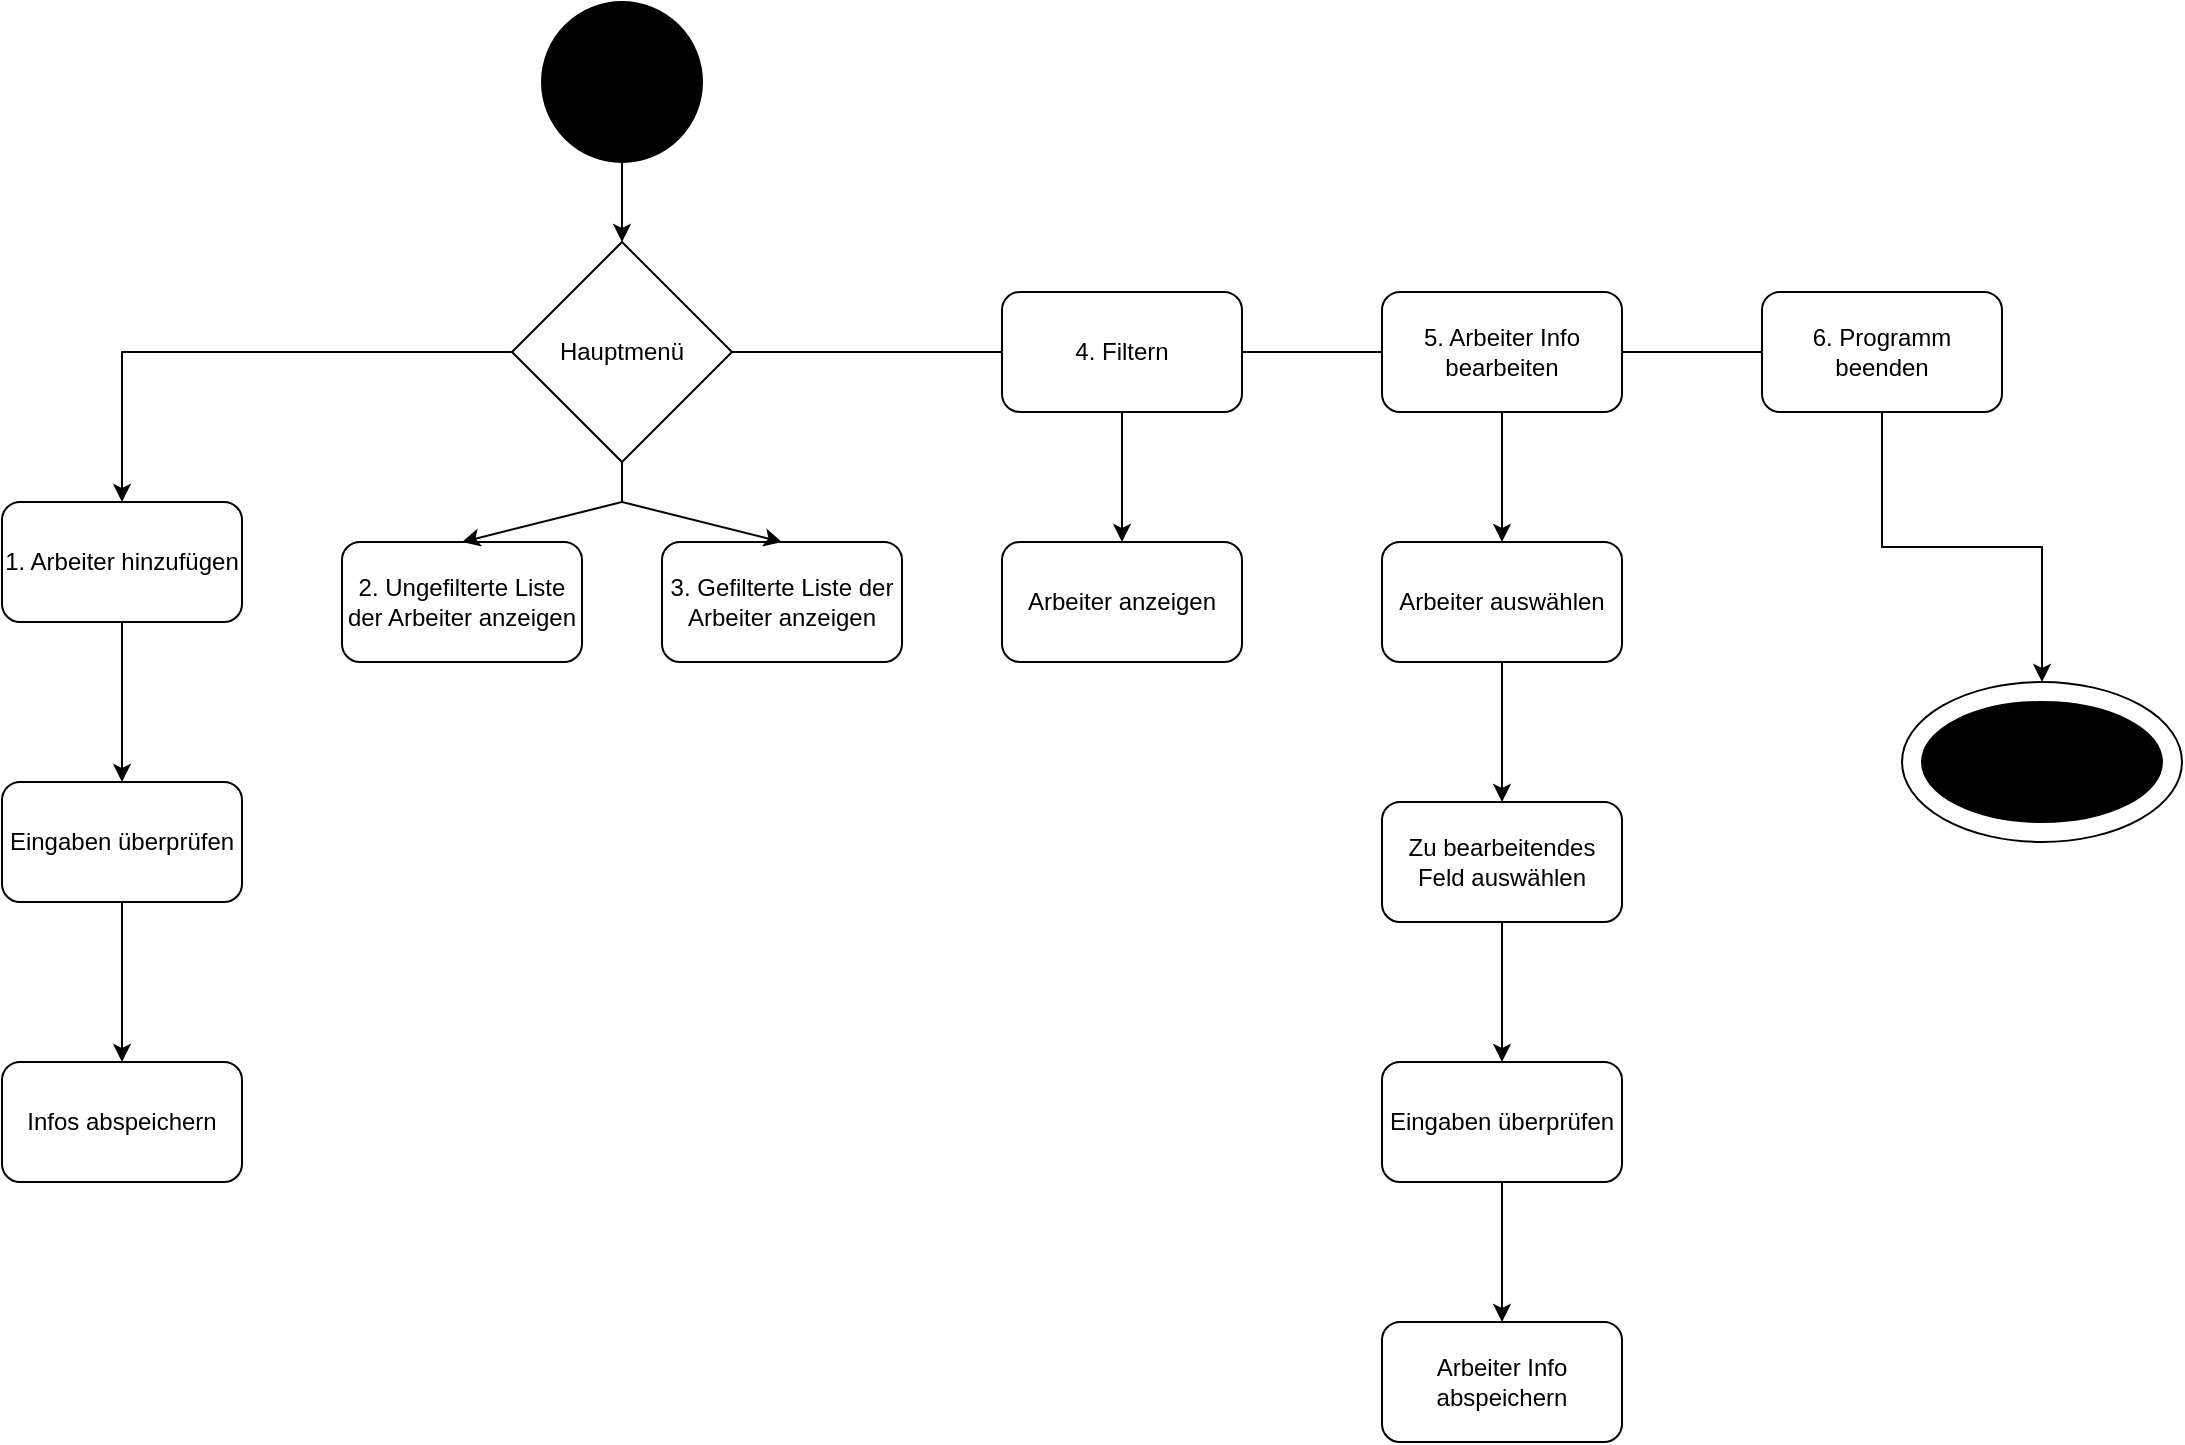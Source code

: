 <mxfile version="19.0.1" type="device"><diagram id="kInfVaSVncetRjtLPhIv" name="Seite-1"><mxGraphModel dx="1278" dy="641" grid="1" gridSize="10" guides="1" tooltips="1" connect="1" arrows="1" fold="1" page="1" pageScale="1" pageWidth="827" pageHeight="1169" math="0" shadow="0"><root><mxCell id="0"/><mxCell id="1" parent="0"/><mxCell id="GOfNAX2zt_sY52bD3fN9-7" value="" style="edgeStyle=orthogonalEdgeStyle;rounded=0;orthogonalLoop=1;jettySize=auto;html=1;" parent="1" source="GOfNAX2zt_sY52bD3fN9-1" target="GOfNAX2zt_sY52bD3fN9-6" edge="1"><mxGeometry relative="1" as="geometry"/></mxCell><mxCell id="GOfNAX2zt_sY52bD3fN9-1" value="" style="ellipse;whiteSpace=wrap;html=1;aspect=fixed;fillColor=#000000;" parent="1" vertex="1"><mxGeometry x="360" y="40" width="80" height="80" as="geometry"/></mxCell><mxCell id="GOfNAX2zt_sY52bD3fN9-9" value="" style="edgeStyle=orthogonalEdgeStyle;rounded=0;orthogonalLoop=1;jettySize=auto;html=1;" parent="1" source="GOfNAX2zt_sY52bD3fN9-6" target="GOfNAX2zt_sY52bD3fN9-8" edge="1"><mxGeometry relative="1" as="geometry"/></mxCell><mxCell id="GOfNAX2zt_sY52bD3fN9-6" value="Hauptmenü" style="rhombus;whiteSpace=wrap;html=1;fillColor=#FFFFFF;" parent="1" vertex="1"><mxGeometry x="345" y="160" width="110" height="110" as="geometry"/></mxCell><mxCell id="GOfNAX2zt_sY52bD3fN9-15" value="" style="edgeStyle=orthogonalEdgeStyle;rounded=0;orthogonalLoop=1;jettySize=auto;html=1;" parent="1" source="GOfNAX2zt_sY52bD3fN9-8" target="GOfNAX2zt_sY52bD3fN9-14" edge="1"><mxGeometry relative="1" as="geometry"/></mxCell><mxCell id="GOfNAX2zt_sY52bD3fN9-8" value="1. Arbeiter hinzufügen" style="rounded=1;whiteSpace=wrap;html=1;fillColor=#FFFFFF;" parent="1" vertex="1"><mxGeometry x="90" y="290" width="120" height="60" as="geometry"/></mxCell><mxCell id="GOfNAX2zt_sY52bD3fN9-10" value="3. Gefilterte Liste der Arbeiter anzeigen" style="rounded=1;whiteSpace=wrap;html=1;fillColor=#FFFFFF;" parent="1" vertex="1"><mxGeometry x="420" y="310" width="120" height="60" as="geometry"/></mxCell><mxCell id="GOfNAX2zt_sY52bD3fN9-12" value="2. Ungefilterte Liste der Arbeiter anzeigen" style="rounded=1;whiteSpace=wrap;html=1;fillColor=#FFFFFF;" parent="1" vertex="1"><mxGeometry x="260" y="310" width="120" height="60" as="geometry"/></mxCell><mxCell id="GOfNAX2zt_sY52bD3fN9-17" value="" style="edgeStyle=orthogonalEdgeStyle;rounded=0;orthogonalLoop=1;jettySize=auto;html=1;" parent="1" source="GOfNAX2zt_sY52bD3fN9-14" target="GOfNAX2zt_sY52bD3fN9-16" edge="1"><mxGeometry relative="1" as="geometry"/></mxCell><mxCell id="GOfNAX2zt_sY52bD3fN9-14" value="Eingaben überprüfen" style="whiteSpace=wrap;html=1;fillColor=#FFFFFF;rounded=1;" parent="1" vertex="1"><mxGeometry x="90" y="430" width="120" height="60" as="geometry"/></mxCell><mxCell id="GOfNAX2zt_sY52bD3fN9-16" value="Infos abspeichern" style="whiteSpace=wrap;html=1;fillColor=#FFFFFF;rounded=1;" parent="1" vertex="1"><mxGeometry x="90" y="570" width="120" height="60" as="geometry"/></mxCell><mxCell id="GOfNAX2zt_sY52bD3fN9-38" value="" style="edgeStyle=orthogonalEdgeStyle;rounded=0;orthogonalLoop=1;jettySize=auto;html=1;fontFamily=Helvetica;fontSize=12;fontColor=default;" parent="1" source="GOfNAX2zt_sY52bD3fN9-23" target="GOfNAX2zt_sY52bD3fN9-37" edge="1"><mxGeometry relative="1" as="geometry"/></mxCell><mxCell id="GOfNAX2zt_sY52bD3fN9-23" value="4. Filtern" style="rounded=1;whiteSpace=wrap;html=1;fontFamily=Helvetica;fontSize=12;fontColor=default;strokeColor=default;fillColor=#FFFFFF;" parent="1" vertex="1"><mxGeometry x="590" y="185" width="120" height="60" as="geometry"/></mxCell><mxCell id="GOfNAX2zt_sY52bD3fN9-29" value="" style="endArrow=classic;html=1;rounded=0;fontFamily=Helvetica;fontSize=12;fontColor=default;exitX=0.5;exitY=1;exitDx=0;exitDy=0;entryX=0.5;entryY=0;entryDx=0;entryDy=0;" parent="1" source="GOfNAX2zt_sY52bD3fN9-6" target="GOfNAX2zt_sY52bD3fN9-10" edge="1"><mxGeometry width="50" height="50" relative="1" as="geometry"><mxPoint x="660" y="510" as="sourcePoint"/><mxPoint x="710" y="460" as="targetPoint"/><Array as="points"><mxPoint x="400" y="290"/></Array></mxGeometry></mxCell><mxCell id="GOfNAX2zt_sY52bD3fN9-30" value="" style="endArrow=classic;html=1;rounded=0;fontFamily=Helvetica;fontSize=12;fontColor=default;entryX=0.5;entryY=0;entryDx=0;entryDy=0;" parent="1" target="GOfNAX2zt_sY52bD3fN9-12" edge="1"><mxGeometry width="50" height="50" relative="1" as="geometry"><mxPoint x="400" y="270" as="sourcePoint"/><mxPoint x="710" y="460" as="targetPoint"/><Array as="points"><mxPoint x="400" y="290"/></Array></mxGeometry></mxCell><mxCell id="GOfNAX2zt_sY52bD3fN9-32" value="" style="endArrow=none;html=1;rounded=0;fontFamily=Helvetica;fontSize=12;fontColor=default;exitX=1;exitY=0.5;exitDx=0;exitDy=0;entryX=0;entryY=0.5;entryDx=0;entryDy=0;" parent="1" source="GOfNAX2zt_sY52bD3fN9-6" target="GOfNAX2zt_sY52bD3fN9-23" edge="1"><mxGeometry width="50" height="50" relative="1" as="geometry"><mxPoint x="660" y="510" as="sourcePoint"/><mxPoint x="710" y="460" as="targetPoint"/></mxGeometry></mxCell><mxCell id="GOfNAX2zt_sY52bD3fN9-40" value="" style="edgeStyle=orthogonalEdgeStyle;rounded=0;orthogonalLoop=1;jettySize=auto;html=1;fontFamily=Helvetica;fontSize=12;fontColor=default;" parent="1" source="GOfNAX2zt_sY52bD3fN9-33" target="GOfNAX2zt_sY52bD3fN9-39" edge="1"><mxGeometry relative="1" as="geometry"/></mxCell><mxCell id="GOfNAX2zt_sY52bD3fN9-33" value="5. Arbeiter Info bearbeiten" style="rounded=1;whiteSpace=wrap;html=1;fontFamily=Helvetica;fontSize=12;fontColor=default;strokeColor=default;fillColor=#FFFFFF;" parent="1" vertex="1"><mxGeometry x="780" y="185" width="120" height="60" as="geometry"/></mxCell><mxCell id="GOfNAX2zt_sY52bD3fN9-48" value="" style="edgeStyle=orthogonalEdgeStyle;rounded=0;orthogonalLoop=1;jettySize=auto;html=1;fontFamily=Helvetica;fontSize=12;fontColor=default;" parent="1" source="GOfNAX2zt_sY52bD3fN9-34" target="GOfNAX2zt_sY52bD3fN9-47" edge="1"><mxGeometry relative="1" as="geometry"/></mxCell><mxCell id="GOfNAX2zt_sY52bD3fN9-34" value="6. Programm beenden" style="rounded=1;whiteSpace=wrap;html=1;fontFamily=Helvetica;fontSize=12;fontColor=default;strokeColor=default;fillColor=#FFFFFF;" parent="1" vertex="1"><mxGeometry x="970" y="185" width="120" height="60" as="geometry"/></mxCell><mxCell id="GOfNAX2zt_sY52bD3fN9-35" value="" style="endArrow=none;html=1;rounded=0;fontFamily=Helvetica;fontSize=12;fontColor=default;exitX=1;exitY=0.5;exitDx=0;exitDy=0;entryX=0;entryY=0.5;entryDx=0;entryDy=0;" parent="1" source="GOfNAX2zt_sY52bD3fN9-23" target="GOfNAX2zt_sY52bD3fN9-33" edge="1"><mxGeometry width="50" height="50" relative="1" as="geometry"><mxPoint x="810" y="510" as="sourcePoint"/><mxPoint x="860" y="460" as="targetPoint"/></mxGeometry></mxCell><mxCell id="GOfNAX2zt_sY52bD3fN9-36" value="" style="endArrow=none;html=1;rounded=0;fontFamily=Helvetica;fontSize=12;fontColor=default;exitX=1;exitY=0.5;exitDx=0;exitDy=0;entryX=0;entryY=0.5;entryDx=0;entryDy=0;" parent="1" source="GOfNAX2zt_sY52bD3fN9-33" target="GOfNAX2zt_sY52bD3fN9-34" edge="1"><mxGeometry width="50" height="50" relative="1" as="geometry"><mxPoint x="810" y="510" as="sourcePoint"/><mxPoint x="860" y="460" as="targetPoint"/></mxGeometry></mxCell><mxCell id="GOfNAX2zt_sY52bD3fN9-37" value="Arbeiter anzeigen" style="whiteSpace=wrap;html=1;fillColor=#FFFFFF;rounded=1;" parent="1" vertex="1"><mxGeometry x="590" y="310" width="120" height="60" as="geometry"/></mxCell><mxCell id="GOfNAX2zt_sY52bD3fN9-42" value="" style="edgeStyle=orthogonalEdgeStyle;rounded=0;orthogonalLoop=1;jettySize=auto;html=1;fontFamily=Helvetica;fontSize=12;fontColor=default;" parent="1" source="GOfNAX2zt_sY52bD3fN9-39" target="GOfNAX2zt_sY52bD3fN9-41" edge="1"><mxGeometry relative="1" as="geometry"/></mxCell><mxCell id="GOfNAX2zt_sY52bD3fN9-39" value="Arbeiter auswählen" style="whiteSpace=wrap;html=1;fillColor=#FFFFFF;rounded=1;" parent="1" vertex="1"><mxGeometry x="780" y="310" width="120" height="60" as="geometry"/></mxCell><mxCell id="GOfNAX2zt_sY52bD3fN9-44" value="" style="edgeStyle=orthogonalEdgeStyle;rounded=0;orthogonalLoop=1;jettySize=auto;html=1;fontFamily=Helvetica;fontSize=12;fontColor=default;" parent="1" source="GOfNAX2zt_sY52bD3fN9-41" target="GOfNAX2zt_sY52bD3fN9-43" edge="1"><mxGeometry relative="1" as="geometry"/></mxCell><mxCell id="GOfNAX2zt_sY52bD3fN9-41" value="Zu bearbeitendes Feld auswählen" style="whiteSpace=wrap;html=1;fillColor=#FFFFFF;rounded=1;" parent="1" vertex="1"><mxGeometry x="780" y="440" width="120" height="60" as="geometry"/></mxCell><mxCell id="GOfNAX2zt_sY52bD3fN9-46" value="" style="edgeStyle=orthogonalEdgeStyle;rounded=0;orthogonalLoop=1;jettySize=auto;html=1;fontFamily=Helvetica;fontSize=12;fontColor=default;" parent="1" source="GOfNAX2zt_sY52bD3fN9-43" target="GOfNAX2zt_sY52bD3fN9-45" edge="1"><mxGeometry relative="1" as="geometry"/></mxCell><mxCell id="GOfNAX2zt_sY52bD3fN9-43" value="Eingaben überprüfen" style="whiteSpace=wrap;html=1;fillColor=#FFFFFF;rounded=1;" parent="1" vertex="1"><mxGeometry x="780" y="570" width="120" height="60" as="geometry"/></mxCell><mxCell id="GOfNAX2zt_sY52bD3fN9-45" value="Arbeiter Info abspeichern" style="whiteSpace=wrap;html=1;fillColor=#FFFFFF;rounded=1;" parent="1" vertex="1"><mxGeometry x="780" y="700" width="120" height="60" as="geometry"/></mxCell><mxCell id="GOfNAX2zt_sY52bD3fN9-47" value="" style="ellipse;whiteSpace=wrap;html=1;fillColor=#FFFFFF;rounded=1;" parent="1" vertex="1"><mxGeometry x="1040" y="380" width="140" height="80" as="geometry"/></mxCell><mxCell id="GOfNAX2zt_sY52bD3fN9-49" value="" style="ellipse;whiteSpace=wrap;html=1;fillColor=#000000;rounded=1;" parent="1" vertex="1"><mxGeometry x="1050" y="390" width="120" height="60" as="geometry"/></mxCell></root></mxGraphModel></diagram></mxfile>